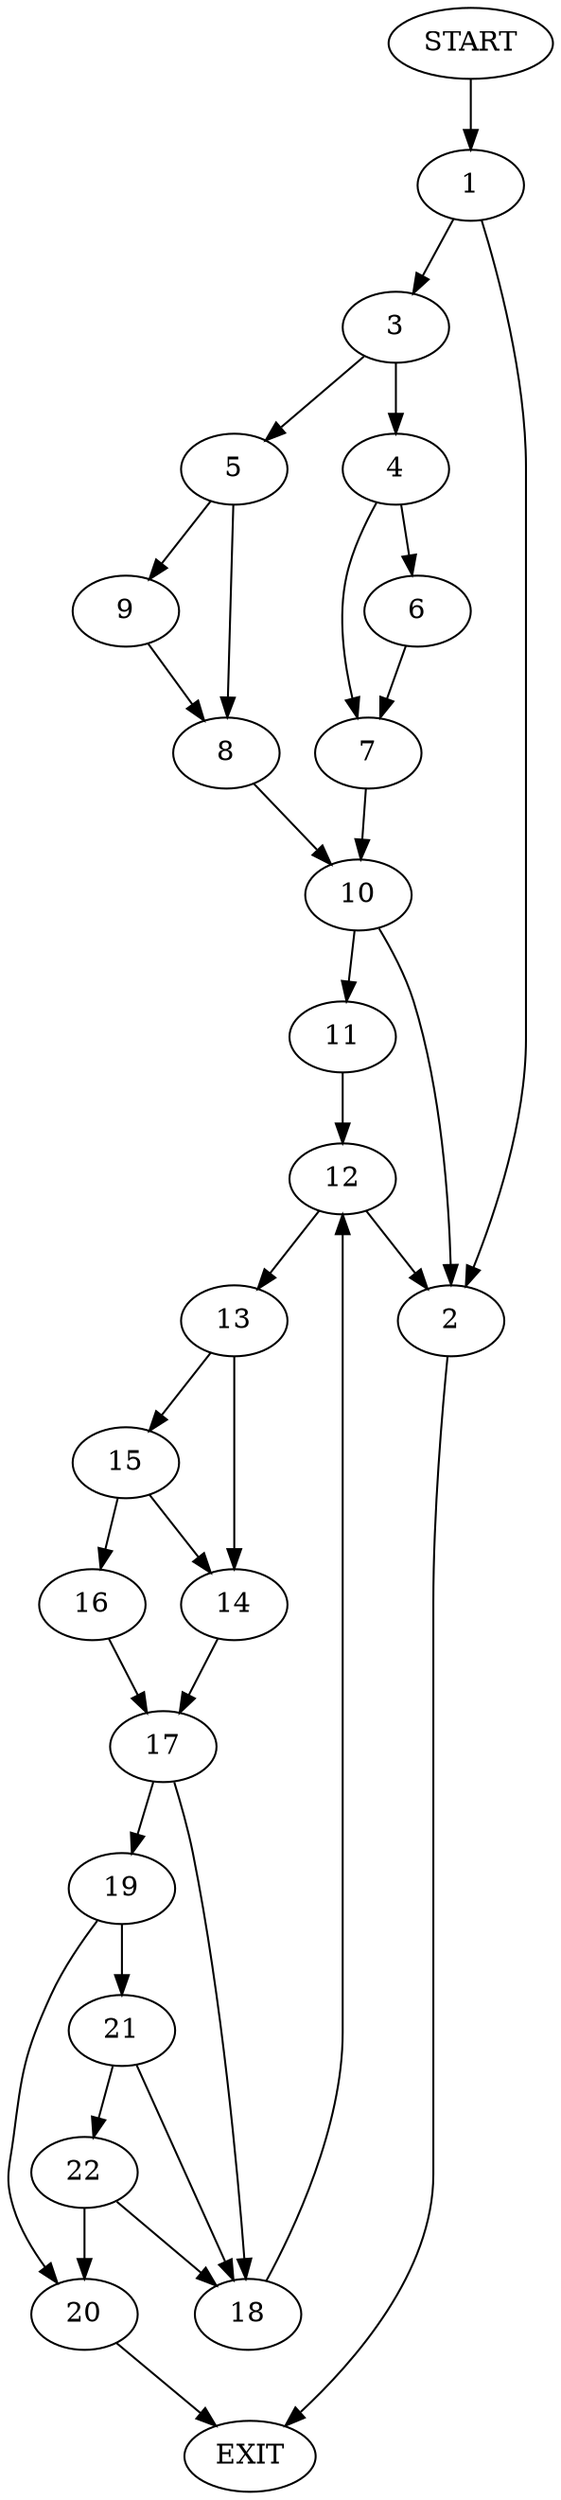 digraph {
0 [label="START"]
23 [label="EXIT"]
0 -> 1
1 -> 2
1 -> 3
2 -> 23
3 -> 4
3 -> 5
4 -> 6
4 -> 7
5 -> 8
5 -> 9
6 -> 7
7 -> 10
10 -> 2
10 -> 11
9 -> 8
8 -> 10
11 -> 12
12 -> 2
12 -> 13
13 -> 14
13 -> 15
15 -> 14
15 -> 16
14 -> 17
16 -> 17
17 -> 18
17 -> 19
19 -> 20
19 -> 21
18 -> 12
21 -> 18
21 -> 22
20 -> 23
22 -> 20
22 -> 18
}
